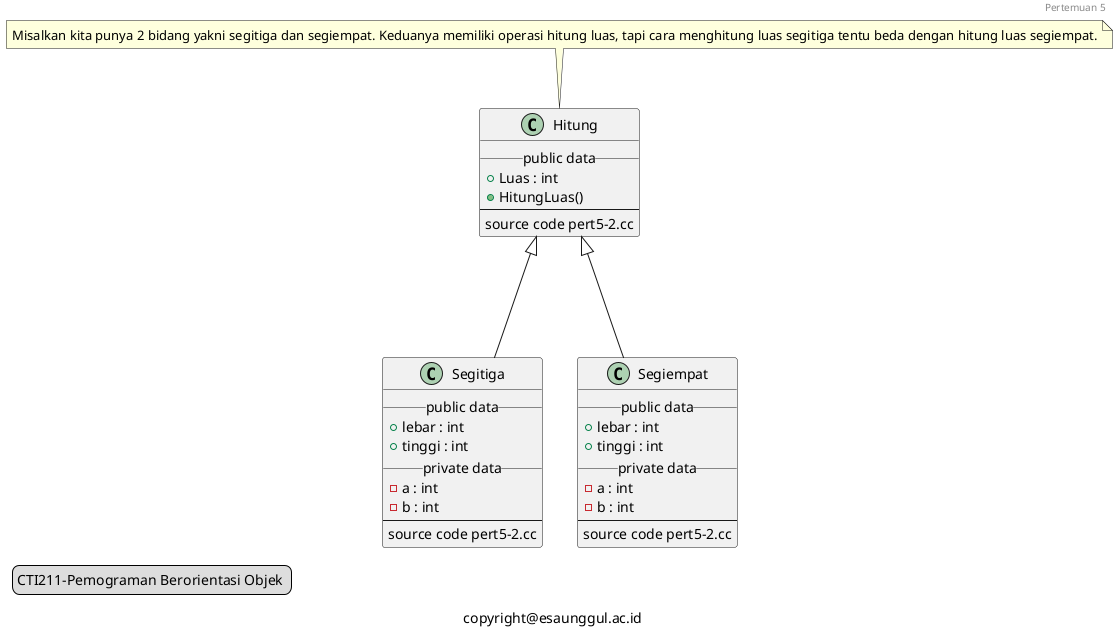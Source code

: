 @startuml polypmorphism

header 
Pertemuan 5
endheader
caption copyright@esaunggul.ac.id
legend left
    CTI211-Pemograman Berorientasi Objek 
endlegend

class Hitung {
    __ public data__
    + Luas : int
    + HitungLuas()
    --
    source code pert5-2.cc
}

class Segitiga {
    __ public data__
    + lebar : int
    + tinggi : int
    __ private data__
    - a : int
    - b : int
    --
    source code pert5-2.cc
}

class Segiempat{
    __ public data__
    + lebar : int
    + tinggi : int
    __ private data__
    - a : int
    - b : int
    --
    source code pert5-2.cc
}
Hitung <|--- Segiempat
Hitung <|--- Segitiga
note top of Hitung : Misalkan kita punya 2 bidang yakni segitiga dan segiempat. Keduanya memiliki operasi hitung luas, tapi cara menghitung luas segitiga tentu beda dengan hitung luas segiempat.

@enduml
